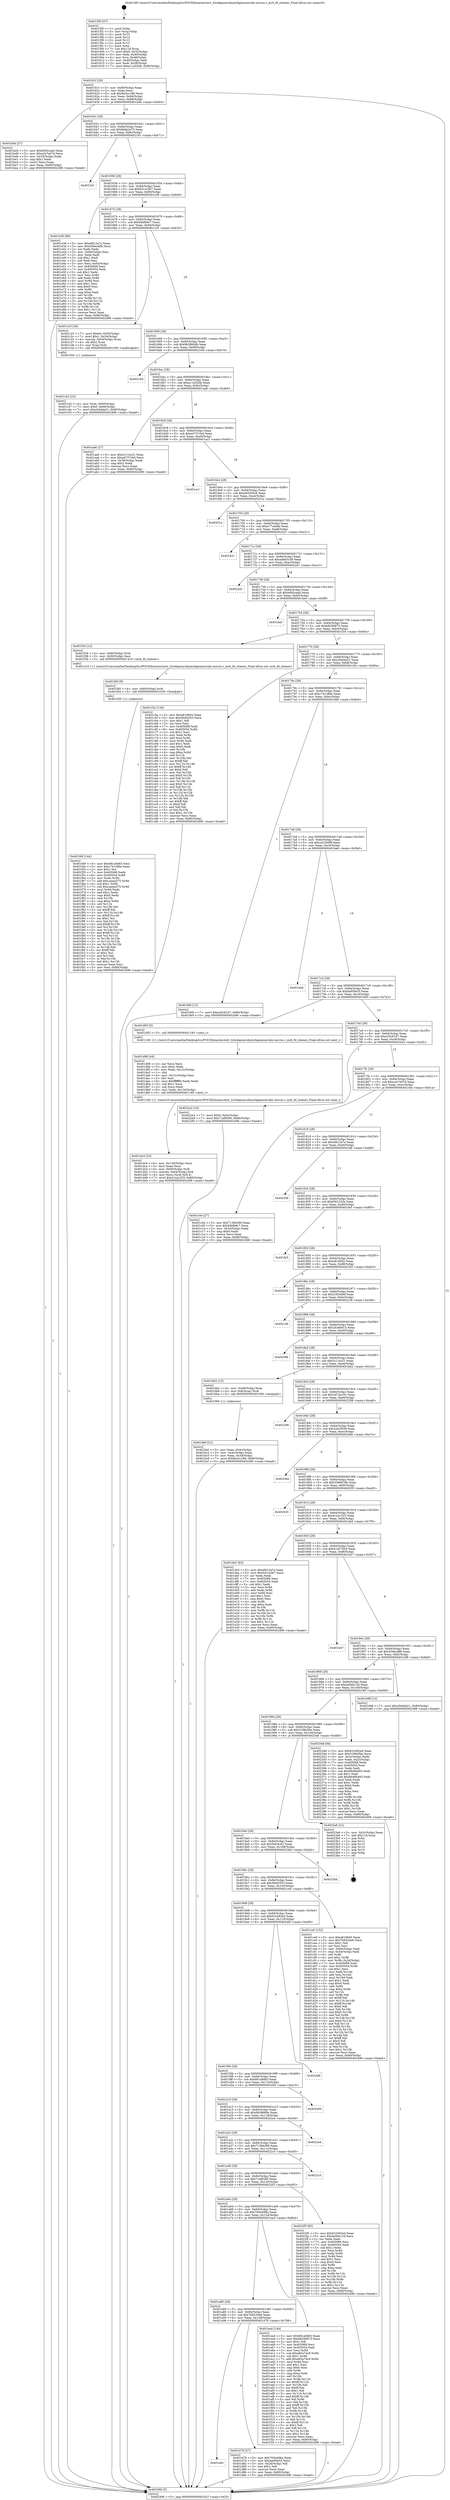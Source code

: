 digraph "0x4015f0" {
  label = "0x4015f0 (/mnt/c/Users/mathe/Desktop/tcc/POCII/binaries/extr_h2odepsmrubymrbgemsmruby-iosrcio.c_mrb_fd_cloexec_Final-ollvm.out::main(0))"
  labelloc = "t"
  node[shape=record]

  Entry [label="",width=0.3,height=0.3,shape=circle,fillcolor=black,style=filled]
  "0x40161f" [label="{
     0x40161f [29]\l
     | [instrs]\l
     &nbsp;&nbsp;0x40161f \<+3\>: mov -0x80(%rbp),%eax\l
     &nbsp;&nbsp;0x401622 \<+2\>: mov %eax,%ecx\l
     &nbsp;&nbsp;0x401624 \<+6\>: sub $0x8a3cc188,%ecx\l
     &nbsp;&nbsp;0x40162a \<+6\>: mov %eax,-0x84(%rbp)\l
     &nbsp;&nbsp;0x401630 \<+6\>: mov %ecx,-0x88(%rbp)\l
     &nbsp;&nbsp;0x401636 \<+6\>: je 0000000000401bd4 \<main+0x5e4\>\l
  }"]
  "0x401bd4" [label="{
     0x401bd4 [27]\l
     | [instrs]\l
     &nbsp;&nbsp;0x401bd4 \<+5\>: mov $0xb092cea0,%eax\l
     &nbsp;&nbsp;0x401bd9 \<+5\>: mov $0xe2e7e07d,%ecx\l
     &nbsp;&nbsp;0x401bde \<+3\>: mov -0x34(%rbp),%edx\l
     &nbsp;&nbsp;0x401be1 \<+3\>: cmp $0x1,%edx\l
     &nbsp;&nbsp;0x401be4 \<+3\>: cmovl %ecx,%eax\l
     &nbsp;&nbsp;0x401be7 \<+3\>: mov %eax,-0x80(%rbp)\l
     &nbsp;&nbsp;0x401bea \<+5\>: jmp 0000000000402496 \<main+0xea6\>\l
  }"]
  "0x40163c" [label="{
     0x40163c [28]\l
     | [instrs]\l
     &nbsp;&nbsp;0x40163c \<+5\>: jmp 0000000000401641 \<main+0x51\>\l
     &nbsp;&nbsp;0x401641 \<+6\>: mov -0x84(%rbp),%eax\l
     &nbsp;&nbsp;0x401647 \<+5\>: sub $0x8ebb2e75,%eax\l
     &nbsp;&nbsp;0x40164c \<+6\>: mov %eax,-0x8c(%rbp)\l
     &nbsp;&nbsp;0x401652 \<+6\>: je 0000000000402161 \<main+0xb71\>\l
  }"]
  Exit [label="",width=0.3,height=0.3,shape=circle,fillcolor=black,style=filled,peripheries=2]
  "0x402161" [label="{
     0x402161\l
  }", style=dashed]
  "0x401658" [label="{
     0x401658 [28]\l
     | [instrs]\l
     &nbsp;&nbsp;0x401658 \<+5\>: jmp 000000000040165d \<main+0x6d\>\l
     &nbsp;&nbsp;0x40165d \<+6\>: mov -0x84(%rbp),%eax\l
     &nbsp;&nbsp;0x401663 \<+5\>: sub $0x93c1a5b7,%eax\l
     &nbsp;&nbsp;0x401668 \<+6\>: mov %eax,-0x90(%rbp)\l
     &nbsp;&nbsp;0x40166e \<+6\>: je 0000000000401e38 \<main+0x848\>\l
  }"]
  "0x401f49" [label="{
     0x401f49 [144]\l
     | [instrs]\l
     &nbsp;&nbsp;0x401f49 \<+5\>: mov $0x681a9d63,%esi\l
     &nbsp;&nbsp;0x401f4e \<+5\>: mov $0xc741c86e,%eax\l
     &nbsp;&nbsp;0x401f53 \<+2\>: mov $0x1,%cl\l
     &nbsp;&nbsp;0x401f55 \<+7\>: mov 0x405068,%edx\l
     &nbsp;&nbsp;0x401f5c \<+8\>: mov 0x405054,%r8d\l
     &nbsp;&nbsp;0x401f64 \<+3\>: mov %edx,%r9d\l
     &nbsp;&nbsp;0x401f67 \<+7\>: add $0xcaeea375,%r9d\l
     &nbsp;&nbsp;0x401f6e \<+4\>: sub $0x1,%r9d\l
     &nbsp;&nbsp;0x401f72 \<+7\>: sub $0xcaeea375,%r9d\l
     &nbsp;&nbsp;0x401f79 \<+4\>: imul %r9d,%edx\l
     &nbsp;&nbsp;0x401f7d \<+3\>: and $0x1,%edx\l
     &nbsp;&nbsp;0x401f80 \<+3\>: cmp $0x0,%edx\l
     &nbsp;&nbsp;0x401f83 \<+4\>: sete %r10b\l
     &nbsp;&nbsp;0x401f87 \<+4\>: cmp $0xa,%r8d\l
     &nbsp;&nbsp;0x401f8b \<+4\>: setl %r11b\l
     &nbsp;&nbsp;0x401f8f \<+3\>: mov %r10b,%bl\l
     &nbsp;&nbsp;0x401f92 \<+3\>: xor $0xff,%bl\l
     &nbsp;&nbsp;0x401f95 \<+3\>: mov %r11b,%r14b\l
     &nbsp;&nbsp;0x401f98 \<+4\>: xor $0xff,%r14b\l
     &nbsp;&nbsp;0x401f9c \<+3\>: xor $0x1,%cl\l
     &nbsp;&nbsp;0x401f9f \<+3\>: mov %bl,%r15b\l
     &nbsp;&nbsp;0x401fa2 \<+4\>: and $0xff,%r15b\l
     &nbsp;&nbsp;0x401fa6 \<+3\>: and %cl,%r10b\l
     &nbsp;&nbsp;0x401fa9 \<+3\>: mov %r14b,%r12b\l
     &nbsp;&nbsp;0x401fac \<+4\>: and $0xff,%r12b\l
     &nbsp;&nbsp;0x401fb0 \<+3\>: and %cl,%r11b\l
     &nbsp;&nbsp;0x401fb3 \<+3\>: or %r10b,%r15b\l
     &nbsp;&nbsp;0x401fb6 \<+3\>: or %r11b,%r12b\l
     &nbsp;&nbsp;0x401fb9 \<+3\>: xor %r12b,%r15b\l
     &nbsp;&nbsp;0x401fbc \<+3\>: or %r14b,%bl\l
     &nbsp;&nbsp;0x401fbf \<+3\>: xor $0xff,%bl\l
     &nbsp;&nbsp;0x401fc2 \<+3\>: or $0x1,%cl\l
     &nbsp;&nbsp;0x401fc5 \<+2\>: and %cl,%bl\l
     &nbsp;&nbsp;0x401fc7 \<+3\>: or %bl,%r15b\l
     &nbsp;&nbsp;0x401fca \<+4\>: test $0x1,%r15b\l
     &nbsp;&nbsp;0x401fce \<+3\>: cmovne %eax,%esi\l
     &nbsp;&nbsp;0x401fd1 \<+3\>: mov %esi,-0x80(%rbp)\l
     &nbsp;&nbsp;0x401fd4 \<+5\>: jmp 0000000000402496 \<main+0xea6\>\l
  }"]
  "0x401e38" [label="{
     0x401e38 [96]\l
     | [instrs]\l
     &nbsp;&nbsp;0x401e38 \<+5\>: mov $0xefd12a7e,%eax\l
     &nbsp;&nbsp;0x401e3d \<+5\>: mov $0x439ecd88,%ecx\l
     &nbsp;&nbsp;0x401e42 \<+2\>: xor %edx,%edx\l
     &nbsp;&nbsp;0x401e44 \<+3\>: mov -0x64(%rbp),%esi\l
     &nbsp;&nbsp;0x401e47 \<+2\>: mov %edx,%edi\l
     &nbsp;&nbsp;0x401e49 \<+3\>: sub $0x1,%edi\l
     &nbsp;&nbsp;0x401e4c \<+2\>: sub %edi,%esi\l
     &nbsp;&nbsp;0x401e4e \<+3\>: mov %esi,-0x64(%rbp)\l
     &nbsp;&nbsp;0x401e51 \<+7\>: mov 0x405068,%esi\l
     &nbsp;&nbsp;0x401e58 \<+7\>: mov 0x405054,%edi\l
     &nbsp;&nbsp;0x401e5f \<+3\>: sub $0x1,%edx\l
     &nbsp;&nbsp;0x401e62 \<+3\>: mov %esi,%r8d\l
     &nbsp;&nbsp;0x401e65 \<+3\>: add %edx,%r8d\l
     &nbsp;&nbsp;0x401e68 \<+4\>: imul %r8d,%esi\l
     &nbsp;&nbsp;0x401e6c \<+3\>: and $0x1,%esi\l
     &nbsp;&nbsp;0x401e6f \<+3\>: cmp $0x0,%esi\l
     &nbsp;&nbsp;0x401e72 \<+4\>: sete %r9b\l
     &nbsp;&nbsp;0x401e76 \<+3\>: cmp $0xa,%edi\l
     &nbsp;&nbsp;0x401e79 \<+4\>: setl %r10b\l
     &nbsp;&nbsp;0x401e7d \<+3\>: mov %r9b,%r11b\l
     &nbsp;&nbsp;0x401e80 \<+3\>: and %r10b,%r11b\l
     &nbsp;&nbsp;0x401e83 \<+3\>: xor %r10b,%r9b\l
     &nbsp;&nbsp;0x401e86 \<+3\>: or %r9b,%r11b\l
     &nbsp;&nbsp;0x401e89 \<+4\>: test $0x1,%r11b\l
     &nbsp;&nbsp;0x401e8d \<+3\>: cmovne %ecx,%eax\l
     &nbsp;&nbsp;0x401e90 \<+3\>: mov %eax,-0x80(%rbp)\l
     &nbsp;&nbsp;0x401e93 \<+5\>: jmp 0000000000402496 \<main+0xea6\>\l
  }"]
  "0x401674" [label="{
     0x401674 [28]\l
     | [instrs]\l
     &nbsp;&nbsp;0x401674 \<+5\>: jmp 0000000000401679 \<main+0x89\>\l
     &nbsp;&nbsp;0x401679 \<+6\>: mov -0x84(%rbp),%eax\l
     &nbsp;&nbsp;0x40167f \<+5\>: sub $0x94bfb8c7,%eax\l
     &nbsp;&nbsp;0x401684 \<+6\>: mov %eax,-0x94(%rbp)\l
     &nbsp;&nbsp;0x40168a \<+6\>: je 0000000000401c25 \<main+0x635\>\l
  }"]
  "0x401f40" [label="{
     0x401f40 [9]\l
     | [instrs]\l
     &nbsp;&nbsp;0x401f40 \<+4\>: mov -0x60(%rbp),%rdi\l
     &nbsp;&nbsp;0x401f44 \<+5\>: call 0000000000401030 \<free@plt\>\l
     | [calls]\l
     &nbsp;&nbsp;0x401030 \{1\} (unknown)\l
  }"]
  "0x401c25" [label="{
     0x401c25 [30]\l
     | [instrs]\l
     &nbsp;&nbsp;0x401c25 \<+7\>: movl $0x64,-0x50(%rbp)\l
     &nbsp;&nbsp;0x401c2c \<+7\>: movl $0x1,-0x54(%rbp)\l
     &nbsp;&nbsp;0x401c33 \<+4\>: movslq -0x54(%rbp),%rax\l
     &nbsp;&nbsp;0x401c37 \<+4\>: shl $0x2,%rax\l
     &nbsp;&nbsp;0x401c3b \<+3\>: mov %rax,%rdi\l
     &nbsp;&nbsp;0x401c3e \<+5\>: call 0000000000401050 \<malloc@plt\>\l
     | [calls]\l
     &nbsp;&nbsp;0x401050 \{1\} (unknown)\l
  }"]
  "0x401690" [label="{
     0x401690 [28]\l
     | [instrs]\l
     &nbsp;&nbsp;0x401690 \<+5\>: jmp 0000000000401695 \<main+0xa5\>\l
     &nbsp;&nbsp;0x401695 \<+6\>: mov -0x84(%rbp),%eax\l
     &nbsp;&nbsp;0x40169b \<+5\>: sub $0x9b2860db,%eax\l
     &nbsp;&nbsp;0x4016a0 \<+6\>: mov %eax,-0x98(%rbp)\l
     &nbsp;&nbsp;0x4016a6 \<+6\>: je 000000000040216d \<main+0xb7d\>\l
  }"]
  "0x401dc4" [label="{
     0x401dc4 [33]\l
     | [instrs]\l
     &nbsp;&nbsp;0x401dc4 \<+6\>: mov -0x130(%rbp),%ecx\l
     &nbsp;&nbsp;0x401dca \<+3\>: imul %eax,%ecx\l
     &nbsp;&nbsp;0x401dcd \<+4\>: mov -0x60(%rbp),%rdi\l
     &nbsp;&nbsp;0x401dd1 \<+4\>: movslq -0x64(%rbp),%r8\l
     &nbsp;&nbsp;0x401dd5 \<+4\>: mov %ecx,(%rdi,%r8,4)\l
     &nbsp;&nbsp;0x401dd9 \<+7\>: movl $0x41a2c325,-0x80(%rbp)\l
     &nbsp;&nbsp;0x401de0 \<+5\>: jmp 0000000000402496 \<main+0xea6\>\l
  }"]
  "0x40216d" [label="{
     0x40216d\l
  }", style=dashed]
  "0x4016ac" [label="{
     0x4016ac [28]\l
     | [instrs]\l
     &nbsp;&nbsp;0x4016ac \<+5\>: jmp 00000000004016b1 \<main+0xc1\>\l
     &nbsp;&nbsp;0x4016b1 \<+6\>: mov -0x84(%rbp),%eax\l
     &nbsp;&nbsp;0x4016b7 \<+5\>: sub $0xa11a520b,%eax\l
     &nbsp;&nbsp;0x4016bc \<+6\>: mov %eax,-0x9c(%rbp)\l
     &nbsp;&nbsp;0x4016c2 \<+6\>: je 0000000000401aa6 \<main+0x4b6\>\l
  }"]
  "0x401d98" [label="{
     0x401d98 [44]\l
     | [instrs]\l
     &nbsp;&nbsp;0x401d98 \<+2\>: xor %ecx,%ecx\l
     &nbsp;&nbsp;0x401d9a \<+5\>: mov $0x2,%edx\l
     &nbsp;&nbsp;0x401d9f \<+6\>: mov %edx,-0x12c(%rbp)\l
     &nbsp;&nbsp;0x401da5 \<+1\>: cltd\l
     &nbsp;&nbsp;0x401da6 \<+6\>: mov -0x12c(%rbp),%esi\l
     &nbsp;&nbsp;0x401dac \<+2\>: idiv %esi\l
     &nbsp;&nbsp;0x401dae \<+6\>: imul $0xfffffffe,%edx,%edx\l
     &nbsp;&nbsp;0x401db4 \<+3\>: sub $0x1,%ecx\l
     &nbsp;&nbsp;0x401db7 \<+2\>: sub %ecx,%edx\l
     &nbsp;&nbsp;0x401db9 \<+6\>: mov %edx,-0x130(%rbp)\l
     &nbsp;&nbsp;0x401dbf \<+5\>: call 0000000000401160 \<next_i\>\l
     | [calls]\l
     &nbsp;&nbsp;0x401160 \{1\} (/mnt/c/Users/mathe/Desktop/tcc/POCII/binaries/extr_h2odepsmrubymrbgemsmruby-iosrcio.c_mrb_fd_cloexec_Final-ollvm.out::next_i)\l
  }"]
  "0x401aa6" [label="{
     0x401aa6 [27]\l
     | [instrs]\l
     &nbsp;&nbsp;0x401aa6 \<+5\>: mov $0x2c11ec21,%eax\l
     &nbsp;&nbsp;0x401aab \<+5\>: mov $0xa4737cb4,%ecx\l
     &nbsp;&nbsp;0x401ab0 \<+3\>: mov -0x38(%rbp),%edx\l
     &nbsp;&nbsp;0x401ab3 \<+3\>: cmp $0x2,%edx\l
     &nbsp;&nbsp;0x401ab6 \<+3\>: cmovne %ecx,%eax\l
     &nbsp;&nbsp;0x401ab9 \<+3\>: mov %eax,-0x80(%rbp)\l
     &nbsp;&nbsp;0x401abc \<+5\>: jmp 0000000000402496 \<main+0xea6\>\l
  }"]
  "0x4016c8" [label="{
     0x4016c8 [28]\l
     | [instrs]\l
     &nbsp;&nbsp;0x4016c8 \<+5\>: jmp 00000000004016cd \<main+0xdd\>\l
     &nbsp;&nbsp;0x4016cd \<+6\>: mov -0x84(%rbp),%eax\l
     &nbsp;&nbsp;0x4016d3 \<+5\>: sub $0xa4737cb4,%eax\l
     &nbsp;&nbsp;0x4016d8 \<+6\>: mov %eax,-0xa0(%rbp)\l
     &nbsp;&nbsp;0x4016de \<+6\>: je 0000000000401ac1 \<main+0x4d1\>\l
  }"]
  "0x402496" [label="{
     0x402496 [5]\l
     | [instrs]\l
     &nbsp;&nbsp;0x402496 \<+5\>: jmp 000000000040161f \<main+0x2f\>\l
  }"]
  "0x4015f0" [label="{
     0x4015f0 [47]\l
     | [instrs]\l
     &nbsp;&nbsp;0x4015f0 \<+1\>: push %rbp\l
     &nbsp;&nbsp;0x4015f1 \<+3\>: mov %rsp,%rbp\l
     &nbsp;&nbsp;0x4015f4 \<+2\>: push %r15\l
     &nbsp;&nbsp;0x4015f6 \<+2\>: push %r14\l
     &nbsp;&nbsp;0x4015f8 \<+2\>: push %r13\l
     &nbsp;&nbsp;0x4015fa \<+2\>: push %r12\l
     &nbsp;&nbsp;0x4015fc \<+1\>: push %rbx\l
     &nbsp;&nbsp;0x4015fd \<+7\>: sub $0x118,%rsp\l
     &nbsp;&nbsp;0x401604 \<+7\>: movl $0x0,-0x3c(%rbp)\l
     &nbsp;&nbsp;0x40160b \<+3\>: mov %edi,-0x40(%rbp)\l
     &nbsp;&nbsp;0x40160e \<+4\>: mov %rsi,-0x48(%rbp)\l
     &nbsp;&nbsp;0x401612 \<+3\>: mov -0x40(%rbp),%edi\l
     &nbsp;&nbsp;0x401615 \<+3\>: mov %edi,-0x38(%rbp)\l
     &nbsp;&nbsp;0x401618 \<+7\>: movl $0xa11a520b,-0x80(%rbp)\l
  }"]
  "0x401a9c" [label="{
     0x401a9c\l
  }", style=dashed]
  "0x401ac1" [label="{
     0x401ac1\l
  }", style=dashed]
  "0x4016e4" [label="{
     0x4016e4 [28]\l
     | [instrs]\l
     &nbsp;&nbsp;0x4016e4 \<+5\>: jmp 00000000004016e9 \<main+0xf9\>\l
     &nbsp;&nbsp;0x4016e9 \<+6\>: mov -0x84(%rbp),%eax\l
     &nbsp;&nbsp;0x4016ef \<+5\>: sub $0xa64300c8,%eax\l
     &nbsp;&nbsp;0x4016f4 \<+6\>: mov %eax,-0xa4(%rbp)\l
     &nbsp;&nbsp;0x4016fa \<+6\>: je 000000000040201a \<main+0xa2a\>\l
  }"]
  "0x401d78" [label="{
     0x401d78 [27]\l
     | [instrs]\l
     &nbsp;&nbsp;0x401d78 \<+5\>: mov $0x793b488a,%eax\l
     &nbsp;&nbsp;0x401d7d \<+5\>: mov $0xda95fe55,%ecx\l
     &nbsp;&nbsp;0x401d82 \<+3\>: mov -0x2d(%rbp),%dl\l
     &nbsp;&nbsp;0x401d85 \<+3\>: test $0x1,%dl\l
     &nbsp;&nbsp;0x401d88 \<+3\>: cmovne %ecx,%eax\l
     &nbsp;&nbsp;0x401d8b \<+3\>: mov %eax,-0x80(%rbp)\l
     &nbsp;&nbsp;0x401d8e \<+5\>: jmp 0000000000402496 \<main+0xea6\>\l
  }"]
  "0x40201a" [label="{
     0x40201a\l
  }", style=dashed]
  "0x401700" [label="{
     0x401700 [28]\l
     | [instrs]\l
     &nbsp;&nbsp;0x401700 \<+5\>: jmp 0000000000401705 \<main+0x115\>\l
     &nbsp;&nbsp;0x401705 \<+6\>: mov -0x84(%rbp),%eax\l
     &nbsp;&nbsp;0x40170b \<+5\>: sub $0xa77ce0da,%eax\l
     &nbsp;&nbsp;0x401710 \<+6\>: mov %eax,-0xa8(%rbp)\l
     &nbsp;&nbsp;0x401716 \<+6\>: je 0000000000402421 \<main+0xe31\>\l
  }"]
  "0x401a80" [label="{
     0x401a80 [28]\l
     | [instrs]\l
     &nbsp;&nbsp;0x401a80 \<+5\>: jmp 0000000000401a85 \<main+0x495\>\l
     &nbsp;&nbsp;0x401a85 \<+6\>: mov -0x84(%rbp),%eax\l
     &nbsp;&nbsp;0x401a8b \<+5\>: sub $0x7b9234e6,%eax\l
     &nbsp;&nbsp;0x401a90 \<+6\>: mov %eax,-0x128(%rbp)\l
     &nbsp;&nbsp;0x401a96 \<+6\>: je 0000000000401d78 \<main+0x788\>\l
  }"]
  "0x402421" [label="{
     0x402421\l
  }", style=dashed]
  "0x40171c" [label="{
     0x40171c [28]\l
     | [instrs]\l
     &nbsp;&nbsp;0x40171c \<+5\>: jmp 0000000000401721 \<main+0x131\>\l
     &nbsp;&nbsp;0x401721 \<+6\>: mov -0x84(%rbp),%eax\l
     &nbsp;&nbsp;0x401727 \<+5\>: sub $0xad4b3c29,%eax\l
     &nbsp;&nbsp;0x40172c \<+6\>: mov %eax,-0xac(%rbp)\l
     &nbsp;&nbsp;0x401732 \<+6\>: je 00000000004022d1 \<main+0xce1\>\l
  }"]
  "0x401ea4" [label="{
     0x401ea4 [144]\l
     | [instrs]\l
     &nbsp;&nbsp;0x401ea4 \<+5\>: mov $0x681a9d63,%eax\l
     &nbsp;&nbsp;0x401ea9 \<+5\>: mov $0xb8290875,%ecx\l
     &nbsp;&nbsp;0x401eae \<+2\>: mov $0x1,%dl\l
     &nbsp;&nbsp;0x401eb0 \<+7\>: mov 0x405068,%esi\l
     &nbsp;&nbsp;0x401eb7 \<+7\>: mov 0x405054,%edi\l
     &nbsp;&nbsp;0x401ebe \<+3\>: mov %esi,%r8d\l
     &nbsp;&nbsp;0x401ec1 \<+7\>: sub $0xa65a74c8,%r8d\l
     &nbsp;&nbsp;0x401ec8 \<+4\>: sub $0x1,%r8d\l
     &nbsp;&nbsp;0x401ecc \<+7\>: add $0xa65a74c8,%r8d\l
     &nbsp;&nbsp;0x401ed3 \<+4\>: imul %r8d,%esi\l
     &nbsp;&nbsp;0x401ed7 \<+3\>: and $0x1,%esi\l
     &nbsp;&nbsp;0x401eda \<+3\>: cmp $0x0,%esi\l
     &nbsp;&nbsp;0x401edd \<+4\>: sete %r9b\l
     &nbsp;&nbsp;0x401ee1 \<+3\>: cmp $0xa,%edi\l
     &nbsp;&nbsp;0x401ee4 \<+4\>: setl %r10b\l
     &nbsp;&nbsp;0x401ee8 \<+3\>: mov %r9b,%r11b\l
     &nbsp;&nbsp;0x401eeb \<+4\>: xor $0xff,%r11b\l
     &nbsp;&nbsp;0x401eef \<+3\>: mov %r10b,%bl\l
     &nbsp;&nbsp;0x401ef2 \<+3\>: xor $0xff,%bl\l
     &nbsp;&nbsp;0x401ef5 \<+3\>: xor $0x1,%dl\l
     &nbsp;&nbsp;0x401ef8 \<+3\>: mov %r11b,%r14b\l
     &nbsp;&nbsp;0x401efb \<+4\>: and $0xff,%r14b\l
     &nbsp;&nbsp;0x401eff \<+3\>: and %dl,%r9b\l
     &nbsp;&nbsp;0x401f02 \<+3\>: mov %bl,%r15b\l
     &nbsp;&nbsp;0x401f05 \<+4\>: and $0xff,%r15b\l
     &nbsp;&nbsp;0x401f09 \<+3\>: and %dl,%r10b\l
     &nbsp;&nbsp;0x401f0c \<+3\>: or %r9b,%r14b\l
     &nbsp;&nbsp;0x401f0f \<+3\>: or %r10b,%r15b\l
     &nbsp;&nbsp;0x401f12 \<+3\>: xor %r15b,%r14b\l
     &nbsp;&nbsp;0x401f15 \<+3\>: or %bl,%r11b\l
     &nbsp;&nbsp;0x401f18 \<+4\>: xor $0xff,%r11b\l
     &nbsp;&nbsp;0x401f1c \<+3\>: or $0x1,%dl\l
     &nbsp;&nbsp;0x401f1f \<+3\>: and %dl,%r11b\l
     &nbsp;&nbsp;0x401f22 \<+3\>: or %r11b,%r14b\l
     &nbsp;&nbsp;0x401f25 \<+4\>: test $0x1,%r14b\l
     &nbsp;&nbsp;0x401f29 \<+3\>: cmovne %ecx,%eax\l
     &nbsp;&nbsp;0x401f2c \<+3\>: mov %eax,-0x80(%rbp)\l
     &nbsp;&nbsp;0x401f2f \<+5\>: jmp 0000000000402496 \<main+0xea6\>\l
  }"]
  "0x4022d1" [label="{
     0x4022d1\l
  }", style=dashed]
  "0x401738" [label="{
     0x401738 [28]\l
     | [instrs]\l
     &nbsp;&nbsp;0x401738 \<+5\>: jmp 000000000040173d \<main+0x14d\>\l
     &nbsp;&nbsp;0x40173d \<+6\>: mov -0x84(%rbp),%eax\l
     &nbsp;&nbsp;0x401743 \<+5\>: sub $0xb092cea0,%eax\l
     &nbsp;&nbsp;0x401748 \<+6\>: mov %eax,-0xb0(%rbp)\l
     &nbsp;&nbsp;0x40174e \<+6\>: je 0000000000401bef \<main+0x5ff\>\l
  }"]
  "0x401a64" [label="{
     0x401a64 [28]\l
     | [instrs]\l
     &nbsp;&nbsp;0x401a64 \<+5\>: jmp 0000000000401a69 \<main+0x479\>\l
     &nbsp;&nbsp;0x401a69 \<+6\>: mov -0x84(%rbp),%eax\l
     &nbsp;&nbsp;0x401a6f \<+5\>: sub $0x793b488a,%eax\l
     &nbsp;&nbsp;0x401a74 \<+6\>: mov %eax,-0x124(%rbp)\l
     &nbsp;&nbsp;0x401a7a \<+6\>: je 0000000000401ea4 \<main+0x8b4\>\l
  }"]
  "0x401bef" [label="{
     0x401bef\l
  }", style=dashed]
  "0x401754" [label="{
     0x401754 [28]\l
     | [instrs]\l
     &nbsp;&nbsp;0x401754 \<+5\>: jmp 0000000000401759 \<main+0x169\>\l
     &nbsp;&nbsp;0x401759 \<+6\>: mov -0x84(%rbp),%eax\l
     &nbsp;&nbsp;0x40175f \<+5\>: sub $0xb8290875,%eax\l
     &nbsp;&nbsp;0x401764 \<+6\>: mov %eax,-0xb4(%rbp)\l
     &nbsp;&nbsp;0x40176a \<+6\>: je 0000000000401f34 \<main+0x944\>\l
  }"]
  "0x4022f5" [label="{
     0x4022f5 [83]\l
     | [instrs]\l
     &nbsp;&nbsp;0x4022f5 \<+5\>: mov $0x622492ed,%eax\l
     &nbsp;&nbsp;0x4022fa \<+5\>: mov $0x4a56e134,%ecx\l
     &nbsp;&nbsp;0x4022ff \<+2\>: xor %edx,%edx\l
     &nbsp;&nbsp;0x402301 \<+7\>: mov 0x405068,%esi\l
     &nbsp;&nbsp;0x402308 \<+7\>: mov 0x405054,%edi\l
     &nbsp;&nbsp;0x40230f \<+3\>: sub $0x1,%edx\l
     &nbsp;&nbsp;0x402312 \<+3\>: mov %esi,%r8d\l
     &nbsp;&nbsp;0x402315 \<+3\>: add %edx,%r8d\l
     &nbsp;&nbsp;0x402318 \<+4\>: imul %r8d,%esi\l
     &nbsp;&nbsp;0x40231c \<+3\>: and $0x1,%esi\l
     &nbsp;&nbsp;0x40231f \<+3\>: cmp $0x0,%esi\l
     &nbsp;&nbsp;0x402322 \<+4\>: sete %r9b\l
     &nbsp;&nbsp;0x402326 \<+3\>: cmp $0xa,%edi\l
     &nbsp;&nbsp;0x402329 \<+4\>: setl %r10b\l
     &nbsp;&nbsp;0x40232d \<+3\>: mov %r9b,%r11b\l
     &nbsp;&nbsp;0x402330 \<+3\>: and %r10b,%r11b\l
     &nbsp;&nbsp;0x402333 \<+3\>: xor %r10b,%r9b\l
     &nbsp;&nbsp;0x402336 \<+3\>: or %r9b,%r11b\l
     &nbsp;&nbsp;0x402339 \<+4\>: test $0x1,%r11b\l
     &nbsp;&nbsp;0x40233d \<+3\>: cmovne %ecx,%eax\l
     &nbsp;&nbsp;0x402340 \<+3\>: mov %eax,-0x80(%rbp)\l
     &nbsp;&nbsp;0x402343 \<+5\>: jmp 0000000000402496 \<main+0xea6\>\l
  }"]
  "0x401f34" [label="{
     0x401f34 [12]\l
     | [instrs]\l
     &nbsp;&nbsp;0x401f34 \<+4\>: mov -0x60(%rbp),%rdi\l
     &nbsp;&nbsp;0x401f38 \<+3\>: mov -0x50(%rbp),%esi\l
     &nbsp;&nbsp;0x401f3b \<+5\>: call 0000000000401410 \<mrb_fd_cloexec\>\l
     | [calls]\l
     &nbsp;&nbsp;0x401410 \{1\} (/mnt/c/Users/mathe/Desktop/tcc/POCII/binaries/extr_h2odepsmrubymrbgemsmruby-iosrcio.c_mrb_fd_cloexec_Final-ollvm.out::mrb_fd_cloexec)\l
  }"]
  "0x401770" [label="{
     0x401770 [28]\l
     | [instrs]\l
     &nbsp;&nbsp;0x401770 \<+5\>: jmp 0000000000401775 \<main+0x185\>\l
     &nbsp;&nbsp;0x401775 \<+6\>: mov -0x84(%rbp),%eax\l
     &nbsp;&nbsp;0x40177b \<+5\>: sub $0xc04d4a21,%eax\l
     &nbsp;&nbsp;0x401780 \<+6\>: mov %eax,-0xb8(%rbp)\l
     &nbsp;&nbsp;0x401786 \<+6\>: je 0000000000401c5a \<main+0x66a\>\l
  }"]
  "0x401a48" [label="{
     0x401a48 [28]\l
     | [instrs]\l
     &nbsp;&nbsp;0x401a48 \<+5\>: jmp 0000000000401a4d \<main+0x45d\>\l
     &nbsp;&nbsp;0x401a4d \<+6\>: mov -0x84(%rbp),%eax\l
     &nbsp;&nbsp;0x401a53 \<+5\>: sub $0x71af9360,%eax\l
     &nbsp;&nbsp;0x401a58 \<+6\>: mov %eax,-0x120(%rbp)\l
     &nbsp;&nbsp;0x401a5e \<+6\>: je 00000000004022f5 \<main+0xd05\>\l
  }"]
  "0x401c5a" [label="{
     0x401c5a [134]\l
     | [instrs]\l
     &nbsp;&nbsp;0x401c5a \<+5\>: mov $0xa816845,%eax\l
     &nbsp;&nbsp;0x401c5f \<+5\>: mov $0x5fe92553,%ecx\l
     &nbsp;&nbsp;0x401c64 \<+2\>: mov $0x1,%dl\l
     &nbsp;&nbsp;0x401c66 \<+2\>: xor %esi,%esi\l
     &nbsp;&nbsp;0x401c68 \<+7\>: mov 0x405068,%edi\l
     &nbsp;&nbsp;0x401c6f \<+8\>: mov 0x405054,%r8d\l
     &nbsp;&nbsp;0x401c77 \<+3\>: sub $0x1,%esi\l
     &nbsp;&nbsp;0x401c7a \<+3\>: mov %edi,%r9d\l
     &nbsp;&nbsp;0x401c7d \<+3\>: add %esi,%r9d\l
     &nbsp;&nbsp;0x401c80 \<+4\>: imul %r9d,%edi\l
     &nbsp;&nbsp;0x401c84 \<+3\>: and $0x1,%edi\l
     &nbsp;&nbsp;0x401c87 \<+3\>: cmp $0x0,%edi\l
     &nbsp;&nbsp;0x401c8a \<+4\>: sete %r10b\l
     &nbsp;&nbsp;0x401c8e \<+4\>: cmp $0xa,%r8d\l
     &nbsp;&nbsp;0x401c92 \<+4\>: setl %r11b\l
     &nbsp;&nbsp;0x401c96 \<+3\>: mov %r10b,%bl\l
     &nbsp;&nbsp;0x401c99 \<+3\>: xor $0xff,%bl\l
     &nbsp;&nbsp;0x401c9c \<+3\>: mov %r11b,%r14b\l
     &nbsp;&nbsp;0x401c9f \<+4\>: xor $0xff,%r14b\l
     &nbsp;&nbsp;0x401ca3 \<+3\>: xor $0x0,%dl\l
     &nbsp;&nbsp;0x401ca6 \<+3\>: mov %bl,%r15b\l
     &nbsp;&nbsp;0x401ca9 \<+4\>: and $0x0,%r15b\l
     &nbsp;&nbsp;0x401cad \<+3\>: and %dl,%r10b\l
     &nbsp;&nbsp;0x401cb0 \<+3\>: mov %r14b,%r12b\l
     &nbsp;&nbsp;0x401cb3 \<+4\>: and $0x0,%r12b\l
     &nbsp;&nbsp;0x401cb7 \<+3\>: and %dl,%r11b\l
     &nbsp;&nbsp;0x401cba \<+3\>: or %r10b,%r15b\l
     &nbsp;&nbsp;0x401cbd \<+3\>: or %r11b,%r12b\l
     &nbsp;&nbsp;0x401cc0 \<+3\>: xor %r12b,%r15b\l
     &nbsp;&nbsp;0x401cc3 \<+3\>: or %r14b,%bl\l
     &nbsp;&nbsp;0x401cc6 \<+3\>: xor $0xff,%bl\l
     &nbsp;&nbsp;0x401cc9 \<+3\>: or $0x0,%dl\l
     &nbsp;&nbsp;0x401ccc \<+2\>: and %dl,%bl\l
     &nbsp;&nbsp;0x401cce \<+3\>: or %bl,%r15b\l
     &nbsp;&nbsp;0x401cd1 \<+4\>: test $0x1,%r15b\l
     &nbsp;&nbsp;0x401cd5 \<+3\>: cmovne %ecx,%eax\l
     &nbsp;&nbsp;0x401cd8 \<+3\>: mov %eax,-0x80(%rbp)\l
     &nbsp;&nbsp;0x401cdb \<+5\>: jmp 0000000000402496 \<main+0xea6\>\l
  }"]
  "0x40178c" [label="{
     0x40178c [28]\l
     | [instrs]\l
     &nbsp;&nbsp;0x40178c \<+5\>: jmp 0000000000401791 \<main+0x1a1\>\l
     &nbsp;&nbsp;0x401791 \<+6\>: mov -0x84(%rbp),%eax\l
     &nbsp;&nbsp;0x401797 \<+5\>: sub $0xc741c86e,%eax\l
     &nbsp;&nbsp;0x40179c \<+6\>: mov %eax,-0xbc(%rbp)\l
     &nbsp;&nbsp;0x4017a2 \<+6\>: je 0000000000401fd9 \<main+0x9e9\>\l
  }"]
  "0x4022c5" [label="{
     0x4022c5\l
  }", style=dashed]
  "0x401fd9" [label="{
     0x401fd9 [12]\l
     | [instrs]\l
     &nbsp;&nbsp;0x401fd9 \<+7\>: movl $0xe20c61d7,-0x80(%rbp)\l
     &nbsp;&nbsp;0x401fe0 \<+5\>: jmp 0000000000402496 \<main+0xea6\>\l
  }"]
  "0x4017a8" [label="{
     0x4017a8 [28]\l
     | [instrs]\l
     &nbsp;&nbsp;0x4017a8 \<+5\>: jmp 00000000004017ad \<main+0x1bd\>\l
     &nbsp;&nbsp;0x4017ad \<+6\>: mov -0x84(%rbp),%eax\l
     &nbsp;&nbsp;0x4017b3 \<+5\>: sub $0xce23508f,%eax\l
     &nbsp;&nbsp;0x4017b8 \<+6\>: mov %eax,-0xc0(%rbp)\l
     &nbsp;&nbsp;0x4017be \<+6\>: je 0000000000401ba6 \<main+0x5b6\>\l
  }"]
  "0x401a2c" [label="{
     0x401a2c [28]\l
     | [instrs]\l
     &nbsp;&nbsp;0x401a2c \<+5\>: jmp 0000000000401a31 \<main+0x441\>\l
     &nbsp;&nbsp;0x401a31 \<+6\>: mov -0x84(%rbp),%eax\l
     &nbsp;&nbsp;0x401a37 \<+5\>: sub $0x71384390,%eax\l
     &nbsp;&nbsp;0x401a3c \<+6\>: mov %eax,-0x11c(%rbp)\l
     &nbsp;&nbsp;0x401a42 \<+6\>: je 00000000004022c5 \<main+0xcd5\>\l
  }"]
  "0x401ba6" [label="{
     0x401ba6\l
  }", style=dashed]
  "0x4017c4" [label="{
     0x4017c4 [28]\l
     | [instrs]\l
     &nbsp;&nbsp;0x4017c4 \<+5\>: jmp 00000000004017c9 \<main+0x1d9\>\l
     &nbsp;&nbsp;0x4017c9 \<+6\>: mov -0x84(%rbp),%eax\l
     &nbsp;&nbsp;0x4017cf \<+5\>: sub $0xda95fe55,%eax\l
     &nbsp;&nbsp;0x4017d4 \<+6\>: mov %eax,-0xc4(%rbp)\l
     &nbsp;&nbsp;0x4017da \<+6\>: je 0000000000401d93 \<main+0x7a3\>\l
  }"]
  "0x4022a4" [label="{
     0x4022a4\l
  }", style=dashed]
  "0x401d93" [label="{
     0x401d93 [5]\l
     | [instrs]\l
     &nbsp;&nbsp;0x401d93 \<+5\>: call 0000000000401160 \<next_i\>\l
     | [calls]\l
     &nbsp;&nbsp;0x401160 \{1\} (/mnt/c/Users/mathe/Desktop/tcc/POCII/binaries/extr_h2odepsmrubymrbgemsmruby-iosrcio.c_mrb_fd_cloexec_Final-ollvm.out::next_i)\l
  }"]
  "0x4017e0" [label="{
     0x4017e0 [28]\l
     | [instrs]\l
     &nbsp;&nbsp;0x4017e0 \<+5\>: jmp 00000000004017e5 \<main+0x1f5\>\l
     &nbsp;&nbsp;0x4017e5 \<+6\>: mov -0x84(%rbp),%eax\l
     &nbsp;&nbsp;0x4017eb \<+5\>: sub $0xe20c61d7,%eax\l
     &nbsp;&nbsp;0x4017f0 \<+6\>: mov %eax,-0xc8(%rbp)\l
     &nbsp;&nbsp;0x4017f6 \<+6\>: je 00000000004022e2 \<main+0xcf2\>\l
  }"]
  "0x401a10" [label="{
     0x401a10 [28]\l
     | [instrs]\l
     &nbsp;&nbsp;0x401a10 \<+5\>: jmp 0000000000401a15 \<main+0x425\>\l
     &nbsp;&nbsp;0x401a15 \<+6\>: mov -0x84(%rbp),%eax\l
     &nbsp;&nbsp;0x401a1b \<+5\>: sub $0x6b39680e,%eax\l
     &nbsp;&nbsp;0x401a20 \<+6\>: mov %eax,-0x118(%rbp)\l
     &nbsp;&nbsp;0x401a26 \<+6\>: je 00000000004022a4 \<main+0xcb4\>\l
  }"]
  "0x4022e2" [label="{
     0x4022e2 [19]\l
     | [instrs]\l
     &nbsp;&nbsp;0x4022e2 \<+7\>: movl $0x0,-0x3c(%rbp)\l
     &nbsp;&nbsp;0x4022e9 \<+7\>: movl $0x71af9360,-0x80(%rbp)\l
     &nbsp;&nbsp;0x4022f0 \<+5\>: jmp 0000000000402496 \<main+0xea6\>\l
  }"]
  "0x4017fc" [label="{
     0x4017fc [28]\l
     | [instrs]\l
     &nbsp;&nbsp;0x4017fc \<+5\>: jmp 0000000000401801 \<main+0x211\>\l
     &nbsp;&nbsp;0x401801 \<+6\>: mov -0x84(%rbp),%eax\l
     &nbsp;&nbsp;0x401807 \<+5\>: sub $0xe2e7e07d,%eax\l
     &nbsp;&nbsp;0x40180c \<+6\>: mov %eax,-0xcc(%rbp)\l
     &nbsp;&nbsp;0x401812 \<+6\>: je 0000000000401c0a \<main+0x61a\>\l
  }"]
  "0x402400" [label="{
     0x402400\l
  }", style=dashed]
  "0x401c0a" [label="{
     0x401c0a [27]\l
     | [instrs]\l
     &nbsp;&nbsp;0x401c0a \<+5\>: mov $0x71384390,%eax\l
     &nbsp;&nbsp;0x401c0f \<+5\>: mov $0x94bfb8c7,%ecx\l
     &nbsp;&nbsp;0x401c14 \<+3\>: mov -0x34(%rbp),%edx\l
     &nbsp;&nbsp;0x401c17 \<+3\>: cmp $0x0,%edx\l
     &nbsp;&nbsp;0x401c1a \<+3\>: cmove %ecx,%eax\l
     &nbsp;&nbsp;0x401c1d \<+3\>: mov %eax,-0x80(%rbp)\l
     &nbsp;&nbsp;0x401c20 \<+5\>: jmp 0000000000402496 \<main+0xea6\>\l
  }"]
  "0x401818" [label="{
     0x401818 [28]\l
     | [instrs]\l
     &nbsp;&nbsp;0x401818 \<+5\>: jmp 000000000040181d \<main+0x22d\>\l
     &nbsp;&nbsp;0x40181d \<+6\>: mov -0x84(%rbp),%eax\l
     &nbsp;&nbsp;0x401823 \<+5\>: sub $0xefd12a7e,%eax\l
     &nbsp;&nbsp;0x401828 \<+6\>: mov %eax,-0xd0(%rbp)\l
     &nbsp;&nbsp;0x40182e \<+6\>: je 00000000004023df \<main+0xdef\>\l
  }"]
  "0x4019f4" [label="{
     0x4019f4 [28]\l
     | [instrs]\l
     &nbsp;&nbsp;0x4019f4 \<+5\>: jmp 00000000004019f9 \<main+0x409\>\l
     &nbsp;&nbsp;0x4019f9 \<+6\>: mov -0x84(%rbp),%eax\l
     &nbsp;&nbsp;0x4019ff \<+5\>: sub $0x681a9d63,%eax\l
     &nbsp;&nbsp;0x401a04 \<+6\>: mov %eax,-0x114(%rbp)\l
     &nbsp;&nbsp;0x401a0a \<+6\>: je 0000000000402400 \<main+0xe10\>\l
  }"]
  "0x4023df" [label="{
     0x4023df\l
  }", style=dashed]
  "0x401834" [label="{
     0x401834 [28]\l
     | [instrs]\l
     &nbsp;&nbsp;0x401834 \<+5\>: jmp 0000000000401839 \<main+0x249\>\l
     &nbsp;&nbsp;0x401839 \<+6\>: mov -0x84(%rbp),%eax\l
     &nbsp;&nbsp;0x40183f \<+5\>: sub $0xf381232e,%eax\l
     &nbsp;&nbsp;0x401844 \<+6\>: mov %eax,-0xd4(%rbp)\l
     &nbsp;&nbsp;0x40184a \<+6\>: je 0000000000401fe5 \<main+0x9f5\>\l
  }"]
  "0x40248f" [label="{
     0x40248f\l
  }", style=dashed]
  "0x401fe5" [label="{
     0x401fe5\l
  }", style=dashed]
  "0x401850" [label="{
     0x401850 [28]\l
     | [instrs]\l
     &nbsp;&nbsp;0x401850 \<+5\>: jmp 0000000000401855 \<main+0x265\>\l
     &nbsp;&nbsp;0x401855 \<+6\>: mov -0x84(%rbp),%eax\l
     &nbsp;&nbsp;0x40185b \<+5\>: sub $0xa816845,%eax\l
     &nbsp;&nbsp;0x401860 \<+6\>: mov %eax,-0xd8(%rbp)\l
     &nbsp;&nbsp;0x401866 \<+6\>: je 00000000004023d3 \<main+0xde3\>\l
  }"]
  "0x4019d8" [label="{
     0x4019d8 [28]\l
     | [instrs]\l
     &nbsp;&nbsp;0x4019d8 \<+5\>: jmp 00000000004019dd \<main+0x3ed\>\l
     &nbsp;&nbsp;0x4019dd \<+6\>: mov -0x84(%rbp),%eax\l
     &nbsp;&nbsp;0x4019e3 \<+5\>: sub $0x622492ed,%eax\l
     &nbsp;&nbsp;0x4019e8 \<+6\>: mov %eax,-0x110(%rbp)\l
     &nbsp;&nbsp;0x4019ee \<+6\>: je 000000000040248f \<main+0xe9f\>\l
  }"]
  "0x4023d3" [label="{
     0x4023d3\l
  }", style=dashed]
  "0x40186c" [label="{
     0x40186c [28]\l
     | [instrs]\l
     &nbsp;&nbsp;0x40186c \<+5\>: jmp 0000000000401871 \<main+0x281\>\l
     &nbsp;&nbsp;0x401871 \<+6\>: mov -0x84(%rbp),%eax\l
     &nbsp;&nbsp;0x401877 \<+5\>: sub $0x23f246bf,%eax\l
     &nbsp;&nbsp;0x40187c \<+6\>: mov %eax,-0xdc(%rbp)\l
     &nbsp;&nbsp;0x401882 \<+6\>: je 00000000004021fd \<main+0xc0d\>\l
  }"]
  "0x401ce0" [label="{
     0x401ce0 [152]\l
     | [instrs]\l
     &nbsp;&nbsp;0x401ce0 \<+5\>: mov $0xa816845,%eax\l
     &nbsp;&nbsp;0x401ce5 \<+5\>: mov $0x7b9234e6,%ecx\l
     &nbsp;&nbsp;0x401cea \<+2\>: mov $0x1,%dl\l
     &nbsp;&nbsp;0x401cec \<+2\>: xor %esi,%esi\l
     &nbsp;&nbsp;0x401cee \<+3\>: mov -0x64(%rbp),%edi\l
     &nbsp;&nbsp;0x401cf1 \<+3\>: cmp -0x54(%rbp),%edi\l
     &nbsp;&nbsp;0x401cf4 \<+4\>: setl %r8b\l
     &nbsp;&nbsp;0x401cf8 \<+4\>: and $0x1,%r8b\l
     &nbsp;&nbsp;0x401cfc \<+4\>: mov %r8b,-0x2d(%rbp)\l
     &nbsp;&nbsp;0x401d00 \<+7\>: mov 0x405068,%edi\l
     &nbsp;&nbsp;0x401d07 \<+8\>: mov 0x405054,%r9d\l
     &nbsp;&nbsp;0x401d0f \<+3\>: sub $0x1,%esi\l
     &nbsp;&nbsp;0x401d12 \<+3\>: mov %edi,%r10d\l
     &nbsp;&nbsp;0x401d15 \<+3\>: add %esi,%r10d\l
     &nbsp;&nbsp;0x401d18 \<+4\>: imul %r10d,%edi\l
     &nbsp;&nbsp;0x401d1c \<+3\>: and $0x1,%edi\l
     &nbsp;&nbsp;0x401d1f \<+3\>: cmp $0x0,%edi\l
     &nbsp;&nbsp;0x401d22 \<+4\>: sete %r8b\l
     &nbsp;&nbsp;0x401d26 \<+4\>: cmp $0xa,%r9d\l
     &nbsp;&nbsp;0x401d2a \<+4\>: setl %r11b\l
     &nbsp;&nbsp;0x401d2e \<+3\>: mov %r8b,%bl\l
     &nbsp;&nbsp;0x401d31 \<+3\>: xor $0xff,%bl\l
     &nbsp;&nbsp;0x401d34 \<+3\>: mov %r11b,%r14b\l
     &nbsp;&nbsp;0x401d37 \<+4\>: xor $0xff,%r14b\l
     &nbsp;&nbsp;0x401d3b \<+3\>: xor $0x0,%dl\l
     &nbsp;&nbsp;0x401d3e \<+3\>: mov %bl,%r15b\l
     &nbsp;&nbsp;0x401d41 \<+4\>: and $0x0,%r15b\l
     &nbsp;&nbsp;0x401d45 \<+3\>: and %dl,%r8b\l
     &nbsp;&nbsp;0x401d48 \<+3\>: mov %r14b,%r12b\l
     &nbsp;&nbsp;0x401d4b \<+4\>: and $0x0,%r12b\l
     &nbsp;&nbsp;0x401d4f \<+3\>: and %dl,%r11b\l
     &nbsp;&nbsp;0x401d52 \<+3\>: or %r8b,%r15b\l
     &nbsp;&nbsp;0x401d55 \<+3\>: or %r11b,%r12b\l
     &nbsp;&nbsp;0x401d58 \<+3\>: xor %r12b,%r15b\l
     &nbsp;&nbsp;0x401d5b \<+3\>: or %r14b,%bl\l
     &nbsp;&nbsp;0x401d5e \<+3\>: xor $0xff,%bl\l
     &nbsp;&nbsp;0x401d61 \<+3\>: or $0x0,%dl\l
     &nbsp;&nbsp;0x401d64 \<+2\>: and %dl,%bl\l
     &nbsp;&nbsp;0x401d66 \<+3\>: or %bl,%r15b\l
     &nbsp;&nbsp;0x401d69 \<+4\>: test $0x1,%r15b\l
     &nbsp;&nbsp;0x401d6d \<+3\>: cmovne %ecx,%eax\l
     &nbsp;&nbsp;0x401d70 \<+3\>: mov %eax,-0x80(%rbp)\l
     &nbsp;&nbsp;0x401d73 \<+5\>: jmp 0000000000402496 \<main+0xea6\>\l
  }"]
  "0x4021fd" [label="{
     0x4021fd\l
  }", style=dashed]
  "0x401888" [label="{
     0x401888 [28]\l
     | [instrs]\l
     &nbsp;&nbsp;0x401888 \<+5\>: jmp 000000000040188d \<main+0x29d\>\l
     &nbsp;&nbsp;0x40188d \<+6\>: mov -0x84(%rbp),%eax\l
     &nbsp;&nbsp;0x401893 \<+5\>: sub $0x2b3de613,%eax\l
     &nbsp;&nbsp;0x401898 \<+6\>: mov %eax,-0xe0(%rbp)\l
     &nbsp;&nbsp;0x40189e \<+6\>: je 0000000000402088 \<main+0xa98\>\l
  }"]
  "0x4019bc" [label="{
     0x4019bc [28]\l
     | [instrs]\l
     &nbsp;&nbsp;0x4019bc \<+5\>: jmp 00000000004019c1 \<main+0x3d1\>\l
     &nbsp;&nbsp;0x4019c1 \<+6\>: mov -0x84(%rbp),%eax\l
     &nbsp;&nbsp;0x4019c7 \<+5\>: sub $0x5fe92553,%eax\l
     &nbsp;&nbsp;0x4019cc \<+6\>: mov %eax,-0x10c(%rbp)\l
     &nbsp;&nbsp;0x4019d2 \<+6\>: je 0000000000401ce0 \<main+0x6f0\>\l
  }"]
  "0x402088" [label="{
     0x402088\l
  }", style=dashed]
  "0x4018a4" [label="{
     0x4018a4 [28]\l
     | [instrs]\l
     &nbsp;&nbsp;0x4018a4 \<+5\>: jmp 00000000004018a9 \<main+0x2b9\>\l
     &nbsp;&nbsp;0x4018a9 \<+6\>: mov -0x84(%rbp),%eax\l
     &nbsp;&nbsp;0x4018af \<+5\>: sub $0x2c11ec21,%eax\l
     &nbsp;&nbsp;0x4018b4 \<+6\>: mov %eax,-0xe4(%rbp)\l
     &nbsp;&nbsp;0x4018ba \<+6\>: je 0000000000401bb2 \<main+0x5c2\>\l
  }"]
  "0x4023bb" [label="{
     0x4023bb\l
  }", style=dashed]
  "0x401bb2" [label="{
     0x401bb2 [13]\l
     | [instrs]\l
     &nbsp;&nbsp;0x401bb2 \<+4\>: mov -0x48(%rbp),%rax\l
     &nbsp;&nbsp;0x401bb6 \<+4\>: mov 0x8(%rax),%rdi\l
     &nbsp;&nbsp;0x401bba \<+5\>: call 0000000000401060 \<atoi@plt\>\l
     | [calls]\l
     &nbsp;&nbsp;0x401060 \{1\} (unknown)\l
  }"]
  "0x4018c0" [label="{
     0x4018c0 [28]\l
     | [instrs]\l
     &nbsp;&nbsp;0x4018c0 \<+5\>: jmp 00000000004018c5 \<main+0x2d5\>\l
     &nbsp;&nbsp;0x4018c5 \<+6\>: mov -0x84(%rbp),%eax\l
     &nbsp;&nbsp;0x4018cb \<+5\>: sub $0x2d72a191,%eax\l
     &nbsp;&nbsp;0x4018d0 \<+6\>: mov %eax,-0xe8(%rbp)\l
     &nbsp;&nbsp;0x4018d6 \<+6\>: je 0000000000402298 \<main+0xca8\>\l
  }"]
  "0x401bbf" [label="{
     0x401bbf [21]\l
     | [instrs]\l
     &nbsp;&nbsp;0x401bbf \<+3\>: mov %eax,-0x4c(%rbp)\l
     &nbsp;&nbsp;0x401bc2 \<+3\>: mov -0x4c(%rbp),%eax\l
     &nbsp;&nbsp;0x401bc5 \<+3\>: mov %eax,-0x34(%rbp)\l
     &nbsp;&nbsp;0x401bc8 \<+7\>: movl $0x8a3cc188,-0x80(%rbp)\l
     &nbsp;&nbsp;0x401bcf \<+5\>: jmp 0000000000402496 \<main+0xea6\>\l
  }"]
  "0x401c43" [label="{
     0x401c43 [23]\l
     | [instrs]\l
     &nbsp;&nbsp;0x401c43 \<+4\>: mov %rax,-0x60(%rbp)\l
     &nbsp;&nbsp;0x401c47 \<+7\>: movl $0x0,-0x64(%rbp)\l
     &nbsp;&nbsp;0x401c4e \<+7\>: movl $0xc04d4a21,-0x80(%rbp)\l
     &nbsp;&nbsp;0x401c55 \<+5\>: jmp 0000000000402496 \<main+0xea6\>\l
  }"]
  "0x4019a0" [label="{
     0x4019a0 [28]\l
     | [instrs]\l
     &nbsp;&nbsp;0x4019a0 \<+5\>: jmp 00000000004019a5 \<main+0x3b5\>\l
     &nbsp;&nbsp;0x4019a5 \<+6\>: mov -0x84(%rbp),%eax\l
     &nbsp;&nbsp;0x4019ab \<+5\>: sub $0x5efc4cd1,%eax\l
     &nbsp;&nbsp;0x4019b0 \<+6\>: mov %eax,-0x108(%rbp)\l
     &nbsp;&nbsp;0x4019b6 \<+6\>: je 00000000004023bb \<main+0xdcb\>\l
  }"]
  "0x402298" [label="{
     0x402298\l
  }", style=dashed]
  "0x4018dc" [label="{
     0x4018dc [28]\l
     | [instrs]\l
     &nbsp;&nbsp;0x4018dc \<+5\>: jmp 00000000004018e1 \<main+0x2f1\>\l
     &nbsp;&nbsp;0x4018e1 \<+6\>: mov -0x84(%rbp),%eax\l
     &nbsp;&nbsp;0x4018e7 \<+5\>: sub $0x2ed1f939,%eax\l
     &nbsp;&nbsp;0x4018ec \<+6\>: mov %eax,-0xec(%rbp)\l
     &nbsp;&nbsp;0x4018f2 \<+6\>: je 000000000040246e \<main+0xe7e\>\l
  }"]
  "0x4023a6" [label="{
     0x4023a6 [21]\l
     | [instrs]\l
     &nbsp;&nbsp;0x4023a6 \<+3\>: mov -0x2c(%rbp),%eax\l
     &nbsp;&nbsp;0x4023a9 \<+7\>: add $0x118,%rsp\l
     &nbsp;&nbsp;0x4023b0 \<+1\>: pop %rbx\l
     &nbsp;&nbsp;0x4023b1 \<+2\>: pop %r12\l
     &nbsp;&nbsp;0x4023b3 \<+2\>: pop %r13\l
     &nbsp;&nbsp;0x4023b5 \<+2\>: pop %r14\l
     &nbsp;&nbsp;0x4023b7 \<+2\>: pop %r15\l
     &nbsp;&nbsp;0x4023b9 \<+1\>: pop %rbp\l
     &nbsp;&nbsp;0x4023ba \<+1\>: ret\l
  }"]
  "0x40246e" [label="{
     0x40246e\l
  }", style=dashed]
  "0x4018f8" [label="{
     0x4018f8 [28]\l
     | [instrs]\l
     &nbsp;&nbsp;0x4018f8 \<+5\>: jmp 00000000004018fd \<main+0x30d\>\l
     &nbsp;&nbsp;0x4018fd \<+6\>: mov -0x84(%rbp),%eax\l
     &nbsp;&nbsp;0x401903 \<+5\>: sub $0x3366676b,%eax\l
     &nbsp;&nbsp;0x401908 \<+6\>: mov %eax,-0xf0(%rbp)\l
     &nbsp;&nbsp;0x40190e \<+6\>: je 0000000000402035 \<main+0xa45\>\l
  }"]
  "0x401984" [label="{
     0x401984 [28]\l
     | [instrs]\l
     &nbsp;&nbsp;0x401984 \<+5\>: jmp 0000000000401989 \<main+0x399\>\l
     &nbsp;&nbsp;0x401989 \<+6\>: mov -0x84(%rbp),%eax\l
     &nbsp;&nbsp;0x40198f \<+5\>: sub $0x5198e5be,%eax\l
     &nbsp;&nbsp;0x401994 \<+6\>: mov %eax,-0x104(%rbp)\l
     &nbsp;&nbsp;0x40199a \<+6\>: je 00000000004023a6 \<main+0xdb6\>\l
  }"]
  "0x402035" [label="{
     0x402035\l
  }", style=dashed]
  "0x401914" [label="{
     0x401914 [28]\l
     | [instrs]\l
     &nbsp;&nbsp;0x401914 \<+5\>: jmp 0000000000401919 \<main+0x329\>\l
     &nbsp;&nbsp;0x401919 \<+6\>: mov -0x84(%rbp),%eax\l
     &nbsp;&nbsp;0x40191f \<+5\>: sub $0x41a2c325,%eax\l
     &nbsp;&nbsp;0x401924 \<+6\>: mov %eax,-0xf4(%rbp)\l
     &nbsp;&nbsp;0x40192a \<+6\>: je 0000000000401de5 \<main+0x7f5\>\l
  }"]
  "0x402348" [label="{
     0x402348 [94]\l
     | [instrs]\l
     &nbsp;&nbsp;0x402348 \<+5\>: mov $0x622492ed,%eax\l
     &nbsp;&nbsp;0x40234d \<+5\>: mov $0x5198e5be,%ecx\l
     &nbsp;&nbsp;0x402352 \<+3\>: mov -0x3c(%rbp),%edx\l
     &nbsp;&nbsp;0x402355 \<+3\>: mov %edx,-0x2c(%rbp)\l
     &nbsp;&nbsp;0x402358 \<+7\>: mov 0x405068,%edx\l
     &nbsp;&nbsp;0x40235f \<+7\>: mov 0x405054,%esi\l
     &nbsp;&nbsp;0x402366 \<+2\>: mov %edx,%edi\l
     &nbsp;&nbsp;0x402368 \<+6\>: sub $0x8646b493,%edi\l
     &nbsp;&nbsp;0x40236e \<+3\>: sub $0x1,%edi\l
     &nbsp;&nbsp;0x402371 \<+6\>: add $0x8646b493,%edi\l
     &nbsp;&nbsp;0x402377 \<+3\>: imul %edi,%edx\l
     &nbsp;&nbsp;0x40237a \<+3\>: and $0x1,%edx\l
     &nbsp;&nbsp;0x40237d \<+3\>: cmp $0x0,%edx\l
     &nbsp;&nbsp;0x402380 \<+4\>: sete %r8b\l
     &nbsp;&nbsp;0x402384 \<+3\>: cmp $0xa,%esi\l
     &nbsp;&nbsp;0x402387 \<+4\>: setl %r9b\l
     &nbsp;&nbsp;0x40238b \<+3\>: mov %r8b,%r10b\l
     &nbsp;&nbsp;0x40238e \<+3\>: and %r9b,%r10b\l
     &nbsp;&nbsp;0x402391 \<+3\>: xor %r9b,%r8b\l
     &nbsp;&nbsp;0x402394 \<+3\>: or %r8b,%r10b\l
     &nbsp;&nbsp;0x402397 \<+4\>: test $0x1,%r10b\l
     &nbsp;&nbsp;0x40239b \<+3\>: cmovne %ecx,%eax\l
     &nbsp;&nbsp;0x40239e \<+3\>: mov %eax,-0x80(%rbp)\l
     &nbsp;&nbsp;0x4023a1 \<+5\>: jmp 0000000000402496 \<main+0xea6\>\l
  }"]
  "0x401de5" [label="{
     0x401de5 [83]\l
     | [instrs]\l
     &nbsp;&nbsp;0x401de5 \<+5\>: mov $0xefd12a7e,%eax\l
     &nbsp;&nbsp;0x401dea \<+5\>: mov $0x93c1a5b7,%ecx\l
     &nbsp;&nbsp;0x401def \<+2\>: xor %edx,%edx\l
     &nbsp;&nbsp;0x401df1 \<+7\>: mov 0x405068,%esi\l
     &nbsp;&nbsp;0x401df8 \<+7\>: mov 0x405054,%edi\l
     &nbsp;&nbsp;0x401dff \<+3\>: sub $0x1,%edx\l
     &nbsp;&nbsp;0x401e02 \<+3\>: mov %esi,%r8d\l
     &nbsp;&nbsp;0x401e05 \<+3\>: add %edx,%r8d\l
     &nbsp;&nbsp;0x401e08 \<+4\>: imul %r8d,%esi\l
     &nbsp;&nbsp;0x401e0c \<+3\>: and $0x1,%esi\l
     &nbsp;&nbsp;0x401e0f \<+3\>: cmp $0x0,%esi\l
     &nbsp;&nbsp;0x401e12 \<+4\>: sete %r9b\l
     &nbsp;&nbsp;0x401e16 \<+3\>: cmp $0xa,%edi\l
     &nbsp;&nbsp;0x401e19 \<+4\>: setl %r10b\l
     &nbsp;&nbsp;0x401e1d \<+3\>: mov %r9b,%r11b\l
     &nbsp;&nbsp;0x401e20 \<+3\>: and %r10b,%r11b\l
     &nbsp;&nbsp;0x401e23 \<+3\>: xor %r10b,%r9b\l
     &nbsp;&nbsp;0x401e26 \<+3\>: or %r9b,%r11b\l
     &nbsp;&nbsp;0x401e29 \<+4\>: test $0x1,%r11b\l
     &nbsp;&nbsp;0x401e2d \<+3\>: cmovne %ecx,%eax\l
     &nbsp;&nbsp;0x401e30 \<+3\>: mov %eax,-0x80(%rbp)\l
     &nbsp;&nbsp;0x401e33 \<+5\>: jmp 0000000000402496 \<main+0xea6\>\l
  }"]
  "0x401930" [label="{
     0x401930 [28]\l
     | [instrs]\l
     &nbsp;&nbsp;0x401930 \<+5\>: jmp 0000000000401935 \<main+0x345\>\l
     &nbsp;&nbsp;0x401935 \<+6\>: mov -0x84(%rbp),%eax\l
     &nbsp;&nbsp;0x40193b \<+5\>: sub $0x41d57629,%eax\l
     &nbsp;&nbsp;0x401940 \<+6\>: mov %eax,-0xf8(%rbp)\l
     &nbsp;&nbsp;0x401946 \<+6\>: je 0000000000401b47 \<main+0x557\>\l
  }"]
  "0x401968" [label="{
     0x401968 [28]\l
     | [instrs]\l
     &nbsp;&nbsp;0x401968 \<+5\>: jmp 000000000040196d \<main+0x37d\>\l
     &nbsp;&nbsp;0x40196d \<+6\>: mov -0x84(%rbp),%eax\l
     &nbsp;&nbsp;0x401973 \<+5\>: sub $0x4a56e134,%eax\l
     &nbsp;&nbsp;0x401978 \<+6\>: mov %eax,-0x100(%rbp)\l
     &nbsp;&nbsp;0x40197e \<+6\>: je 0000000000402348 \<main+0xd58\>\l
  }"]
  "0x401b47" [label="{
     0x401b47\l
  }", style=dashed]
  "0x40194c" [label="{
     0x40194c [28]\l
     | [instrs]\l
     &nbsp;&nbsp;0x40194c \<+5\>: jmp 0000000000401951 \<main+0x361\>\l
     &nbsp;&nbsp;0x401951 \<+6\>: mov -0x84(%rbp),%eax\l
     &nbsp;&nbsp;0x401957 \<+5\>: sub $0x439ecd88,%eax\l
     &nbsp;&nbsp;0x40195c \<+6\>: mov %eax,-0xfc(%rbp)\l
     &nbsp;&nbsp;0x401962 \<+6\>: je 0000000000401e98 \<main+0x8a8\>\l
  }"]
  "0x401e98" [label="{
     0x401e98 [12]\l
     | [instrs]\l
     &nbsp;&nbsp;0x401e98 \<+7\>: movl $0xc04d4a21,-0x80(%rbp)\l
     &nbsp;&nbsp;0x401e9f \<+5\>: jmp 0000000000402496 \<main+0xea6\>\l
  }"]
  Entry -> "0x4015f0" [label=" 1"]
  "0x40161f" -> "0x401bd4" [label=" 1"]
  "0x40161f" -> "0x40163c" [label=" 21"]
  "0x4023a6" -> Exit [label=" 1"]
  "0x40163c" -> "0x402161" [label=" 0"]
  "0x40163c" -> "0x401658" [label=" 21"]
  "0x402348" -> "0x402496" [label=" 1"]
  "0x401658" -> "0x401e38" [label=" 1"]
  "0x401658" -> "0x401674" [label=" 20"]
  "0x4022f5" -> "0x402496" [label=" 1"]
  "0x401674" -> "0x401c25" [label=" 1"]
  "0x401674" -> "0x401690" [label=" 19"]
  "0x4022e2" -> "0x402496" [label=" 1"]
  "0x401690" -> "0x40216d" [label=" 0"]
  "0x401690" -> "0x4016ac" [label=" 19"]
  "0x401fd9" -> "0x402496" [label=" 1"]
  "0x4016ac" -> "0x401aa6" [label=" 1"]
  "0x4016ac" -> "0x4016c8" [label=" 18"]
  "0x401aa6" -> "0x402496" [label=" 1"]
  "0x4015f0" -> "0x40161f" [label=" 1"]
  "0x402496" -> "0x40161f" [label=" 21"]
  "0x401f49" -> "0x402496" [label=" 1"]
  "0x4016c8" -> "0x401ac1" [label=" 0"]
  "0x4016c8" -> "0x4016e4" [label=" 18"]
  "0x401f40" -> "0x401f49" [label=" 1"]
  "0x4016e4" -> "0x40201a" [label=" 0"]
  "0x4016e4" -> "0x401700" [label=" 18"]
  "0x401f34" -> "0x401f40" [label=" 1"]
  "0x401700" -> "0x402421" [label=" 0"]
  "0x401700" -> "0x40171c" [label=" 18"]
  "0x401e98" -> "0x402496" [label=" 1"]
  "0x40171c" -> "0x4022d1" [label=" 0"]
  "0x40171c" -> "0x401738" [label=" 18"]
  "0x401e38" -> "0x402496" [label=" 1"]
  "0x401738" -> "0x401bef" [label=" 0"]
  "0x401738" -> "0x401754" [label=" 18"]
  "0x401dc4" -> "0x402496" [label=" 1"]
  "0x401754" -> "0x401f34" [label=" 1"]
  "0x401754" -> "0x401770" [label=" 17"]
  "0x401d98" -> "0x401dc4" [label=" 1"]
  "0x401770" -> "0x401c5a" [label=" 2"]
  "0x401770" -> "0x40178c" [label=" 15"]
  "0x401d78" -> "0x402496" [label=" 2"]
  "0x40178c" -> "0x401fd9" [label=" 1"]
  "0x40178c" -> "0x4017a8" [label=" 14"]
  "0x401a80" -> "0x401a9c" [label=" 0"]
  "0x4017a8" -> "0x401ba6" [label=" 0"]
  "0x4017a8" -> "0x4017c4" [label=" 14"]
  "0x401ea4" -> "0x402496" [label=" 1"]
  "0x4017c4" -> "0x401d93" [label=" 1"]
  "0x4017c4" -> "0x4017e0" [label=" 13"]
  "0x401a64" -> "0x401a80" [label=" 2"]
  "0x4017e0" -> "0x4022e2" [label=" 1"]
  "0x4017e0" -> "0x4017fc" [label=" 12"]
  "0x401de5" -> "0x402496" [label=" 1"]
  "0x4017fc" -> "0x401c0a" [label=" 1"]
  "0x4017fc" -> "0x401818" [label=" 11"]
  "0x401a48" -> "0x401a64" [label=" 3"]
  "0x401818" -> "0x4023df" [label=" 0"]
  "0x401818" -> "0x401834" [label=" 11"]
  "0x401d93" -> "0x401d98" [label=" 1"]
  "0x401834" -> "0x401fe5" [label=" 0"]
  "0x401834" -> "0x401850" [label=" 11"]
  "0x401a2c" -> "0x401a48" [label=" 4"]
  "0x401850" -> "0x4023d3" [label=" 0"]
  "0x401850" -> "0x40186c" [label=" 11"]
  "0x401a80" -> "0x401d78" [label=" 2"]
  "0x40186c" -> "0x4021fd" [label=" 0"]
  "0x40186c" -> "0x401888" [label=" 11"]
  "0x401a10" -> "0x401a2c" [label=" 4"]
  "0x401888" -> "0x402088" [label=" 0"]
  "0x401888" -> "0x4018a4" [label=" 11"]
  "0x401a64" -> "0x401ea4" [label=" 1"]
  "0x4018a4" -> "0x401bb2" [label=" 1"]
  "0x4018a4" -> "0x4018c0" [label=" 10"]
  "0x401bb2" -> "0x401bbf" [label=" 1"]
  "0x401bbf" -> "0x402496" [label=" 1"]
  "0x401bd4" -> "0x402496" [label=" 1"]
  "0x401c0a" -> "0x402496" [label=" 1"]
  "0x401c25" -> "0x401c43" [label=" 1"]
  "0x401c43" -> "0x402496" [label=" 1"]
  "0x401c5a" -> "0x402496" [label=" 2"]
  "0x4019f4" -> "0x401a10" [label=" 4"]
  "0x4018c0" -> "0x402298" [label=" 0"]
  "0x4018c0" -> "0x4018dc" [label=" 10"]
  "0x401a48" -> "0x4022f5" [label=" 1"]
  "0x4018dc" -> "0x40246e" [label=" 0"]
  "0x4018dc" -> "0x4018f8" [label=" 10"]
  "0x4019d8" -> "0x4019f4" [label=" 4"]
  "0x4018f8" -> "0x402035" [label=" 0"]
  "0x4018f8" -> "0x401914" [label=" 10"]
  "0x401a2c" -> "0x4022c5" [label=" 0"]
  "0x401914" -> "0x401de5" [label=" 1"]
  "0x401914" -> "0x401930" [label=" 9"]
  "0x401ce0" -> "0x402496" [label=" 2"]
  "0x401930" -> "0x401b47" [label=" 0"]
  "0x401930" -> "0x40194c" [label=" 9"]
  "0x4019bc" -> "0x401ce0" [label=" 2"]
  "0x40194c" -> "0x401e98" [label=" 1"]
  "0x40194c" -> "0x401968" [label=" 8"]
  "0x4019bc" -> "0x4019d8" [label=" 4"]
  "0x401968" -> "0x402348" [label=" 1"]
  "0x401968" -> "0x401984" [label=" 7"]
  "0x4019d8" -> "0x40248f" [label=" 0"]
  "0x401984" -> "0x4023a6" [label=" 1"]
  "0x401984" -> "0x4019a0" [label=" 6"]
  "0x4019f4" -> "0x402400" [label=" 0"]
  "0x4019a0" -> "0x4023bb" [label=" 0"]
  "0x4019a0" -> "0x4019bc" [label=" 6"]
  "0x401a10" -> "0x4022a4" [label=" 0"]
}
